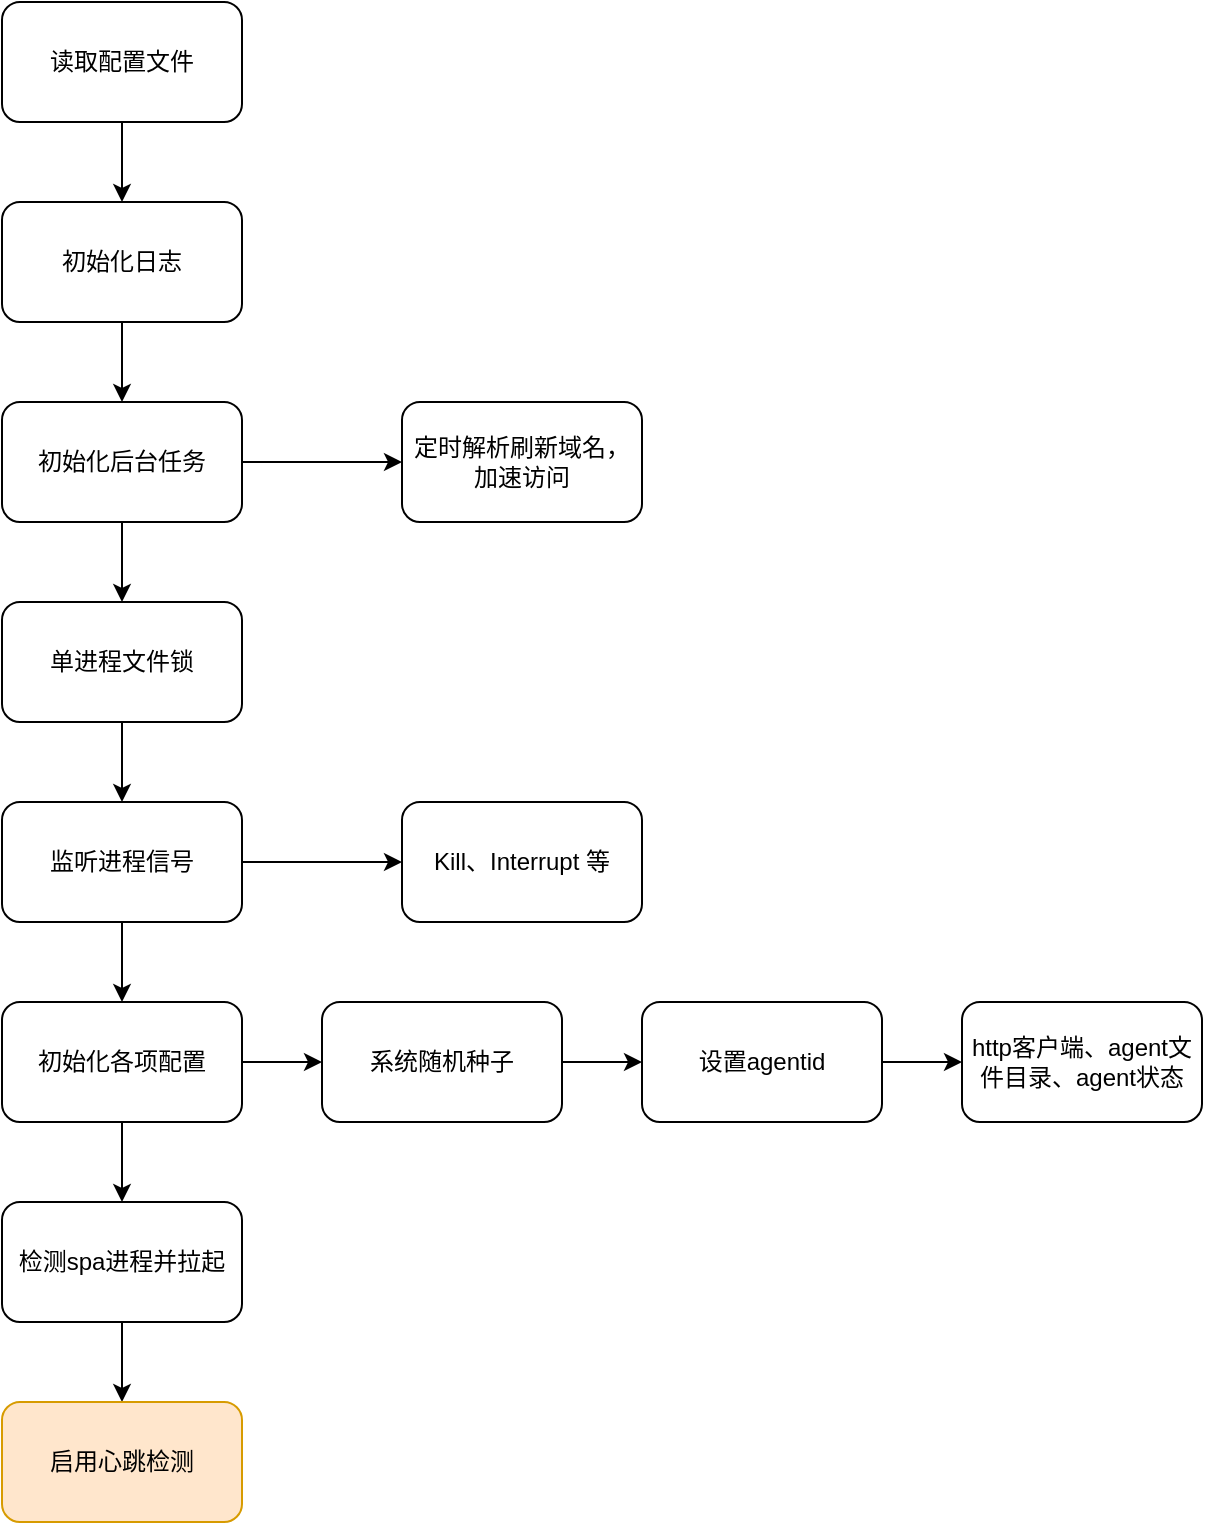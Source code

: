 <mxfile version="20.3.0" type="device"><diagram id="0_Kg6IWvamhmuRQKWDER" name="第 1 页"><mxGraphModel dx="1038" dy="649" grid="1" gridSize="10" guides="1" tooltips="1" connect="1" arrows="1" fold="1" page="1" pageScale="1" pageWidth="827" pageHeight="1169" math="0" shadow="0"><root><mxCell id="0"/><mxCell id="1" parent="0"/><mxCell id="4-UCOASCitNAe3TlOQku-3" value="" style="edgeStyle=orthogonalEdgeStyle;rounded=0;orthogonalLoop=1;jettySize=auto;html=1;" edge="1" parent="1" source="4-UCOASCitNAe3TlOQku-1" target="4-UCOASCitNAe3TlOQku-2"><mxGeometry relative="1" as="geometry"/></mxCell><mxCell id="4-UCOASCitNAe3TlOQku-1" value="读取配置文件" style="rounded=1;whiteSpace=wrap;html=1;" vertex="1" parent="1"><mxGeometry x="200" y="60" width="120" height="60" as="geometry"/></mxCell><mxCell id="4-UCOASCitNAe3TlOQku-5" value="" style="edgeStyle=orthogonalEdgeStyle;rounded=0;orthogonalLoop=1;jettySize=auto;html=1;" edge="1" parent="1" source="4-UCOASCitNAe3TlOQku-2" target="4-UCOASCitNAe3TlOQku-4"><mxGeometry relative="1" as="geometry"/></mxCell><mxCell id="4-UCOASCitNAe3TlOQku-2" value="初始化日志" style="rounded=1;whiteSpace=wrap;html=1;" vertex="1" parent="1"><mxGeometry x="200" y="160" width="120" height="60" as="geometry"/></mxCell><mxCell id="4-UCOASCitNAe3TlOQku-7" value="" style="edgeStyle=orthogonalEdgeStyle;rounded=0;orthogonalLoop=1;jettySize=auto;html=1;" edge="1" parent="1" source="4-UCOASCitNAe3TlOQku-4" target="4-UCOASCitNAe3TlOQku-6"><mxGeometry relative="1" as="geometry"/></mxCell><mxCell id="4-UCOASCitNAe3TlOQku-9" value="" style="edgeStyle=orthogonalEdgeStyle;rounded=0;orthogonalLoop=1;jettySize=auto;html=1;" edge="1" parent="1" source="4-UCOASCitNAe3TlOQku-4" target="4-UCOASCitNAe3TlOQku-8"><mxGeometry relative="1" as="geometry"/></mxCell><mxCell id="4-UCOASCitNAe3TlOQku-4" value="初始化后台任务" style="rounded=1;whiteSpace=wrap;html=1;" vertex="1" parent="1"><mxGeometry x="200" y="260" width="120" height="60" as="geometry"/></mxCell><mxCell id="4-UCOASCitNAe3TlOQku-6" value="定时解析刷新域名，加速访问" style="rounded=1;whiteSpace=wrap;html=1;" vertex="1" parent="1"><mxGeometry x="400" y="260" width="120" height="60" as="geometry"/></mxCell><mxCell id="4-UCOASCitNAe3TlOQku-11" value="" style="edgeStyle=orthogonalEdgeStyle;rounded=0;orthogonalLoop=1;jettySize=auto;html=1;" edge="1" parent="1" source="4-UCOASCitNAe3TlOQku-8" target="4-UCOASCitNAe3TlOQku-10"><mxGeometry relative="1" as="geometry"/></mxCell><mxCell id="4-UCOASCitNAe3TlOQku-8" value="单进程文件锁" style="rounded=1;whiteSpace=wrap;html=1;" vertex="1" parent="1"><mxGeometry x="200" y="360" width="120" height="60" as="geometry"/></mxCell><mxCell id="4-UCOASCitNAe3TlOQku-13" value="" style="edgeStyle=orthogonalEdgeStyle;rounded=0;orthogonalLoop=1;jettySize=auto;html=1;" edge="1" parent="1" source="4-UCOASCitNAe3TlOQku-10" target="4-UCOASCitNAe3TlOQku-12"><mxGeometry relative="1" as="geometry"/></mxCell><mxCell id="4-UCOASCitNAe3TlOQku-15" value="" style="edgeStyle=orthogonalEdgeStyle;rounded=0;orthogonalLoop=1;jettySize=auto;html=1;" edge="1" parent="1" source="4-UCOASCitNAe3TlOQku-10" target="4-UCOASCitNAe3TlOQku-14"><mxGeometry relative="1" as="geometry"/></mxCell><mxCell id="4-UCOASCitNAe3TlOQku-10" value="监听进程信号" style="rounded=1;whiteSpace=wrap;html=1;" vertex="1" parent="1"><mxGeometry x="200" y="460" width="120" height="60" as="geometry"/></mxCell><mxCell id="4-UCOASCitNAe3TlOQku-12" value="Kill、Interrupt 等" style="rounded=1;whiteSpace=wrap;html=1;" vertex="1" parent="1"><mxGeometry x="400" y="460" width="120" height="60" as="geometry"/></mxCell><mxCell id="4-UCOASCitNAe3TlOQku-17" value="" style="edgeStyle=orthogonalEdgeStyle;rounded=0;orthogonalLoop=1;jettySize=auto;html=1;" edge="1" parent="1" source="4-UCOASCitNAe3TlOQku-14" target="4-UCOASCitNAe3TlOQku-16"><mxGeometry relative="1" as="geometry"/></mxCell><mxCell id="4-UCOASCitNAe3TlOQku-23" value="" style="edgeStyle=orthogonalEdgeStyle;rounded=0;orthogonalLoop=1;jettySize=auto;html=1;" edge="1" parent="1" source="4-UCOASCitNAe3TlOQku-14" target="4-UCOASCitNAe3TlOQku-22"><mxGeometry relative="1" as="geometry"/></mxCell><mxCell id="4-UCOASCitNAe3TlOQku-14" value="初始化各项配置" style="rounded=1;whiteSpace=wrap;html=1;" vertex="1" parent="1"><mxGeometry x="200" y="560" width="120" height="60" as="geometry"/></mxCell><mxCell id="4-UCOASCitNAe3TlOQku-19" value="" style="edgeStyle=orthogonalEdgeStyle;rounded=0;orthogonalLoop=1;jettySize=auto;html=1;" edge="1" parent="1" source="4-UCOASCitNAe3TlOQku-16" target="4-UCOASCitNAe3TlOQku-18"><mxGeometry relative="1" as="geometry"/></mxCell><mxCell id="4-UCOASCitNAe3TlOQku-16" value="系统随机种子" style="rounded=1;whiteSpace=wrap;html=1;" vertex="1" parent="1"><mxGeometry x="360" y="560" width="120" height="60" as="geometry"/></mxCell><mxCell id="4-UCOASCitNAe3TlOQku-21" value="" style="edgeStyle=orthogonalEdgeStyle;rounded=0;orthogonalLoop=1;jettySize=auto;html=1;" edge="1" parent="1" source="4-UCOASCitNAe3TlOQku-18" target="4-UCOASCitNAe3TlOQku-20"><mxGeometry relative="1" as="geometry"/></mxCell><mxCell id="4-UCOASCitNAe3TlOQku-18" value="设置agentid" style="rounded=1;whiteSpace=wrap;html=1;" vertex="1" parent="1"><mxGeometry x="520" y="560" width="120" height="60" as="geometry"/></mxCell><mxCell id="4-UCOASCitNAe3TlOQku-20" value="http客户端、agent文件目录、agent状态" style="rounded=1;whiteSpace=wrap;html=1;" vertex="1" parent="1"><mxGeometry x="680" y="560" width="120" height="60" as="geometry"/></mxCell><mxCell id="4-UCOASCitNAe3TlOQku-25" value="" style="edgeStyle=orthogonalEdgeStyle;rounded=0;orthogonalLoop=1;jettySize=auto;html=1;" edge="1" parent="1" source="4-UCOASCitNAe3TlOQku-22" target="4-UCOASCitNAe3TlOQku-24"><mxGeometry relative="1" as="geometry"/></mxCell><mxCell id="4-UCOASCitNAe3TlOQku-22" value="检测spa进程并拉起" style="rounded=1;whiteSpace=wrap;html=1;" vertex="1" parent="1"><mxGeometry x="200" y="660" width="120" height="60" as="geometry"/></mxCell><mxCell id="4-UCOASCitNAe3TlOQku-24" value="启用心跳检测" style="rounded=1;whiteSpace=wrap;html=1;fillColor=#ffe6cc;strokeColor=#d79b00;" vertex="1" parent="1"><mxGeometry x="200" y="760" width="120" height="60" as="geometry"/></mxCell></root></mxGraphModel></diagram></mxfile>